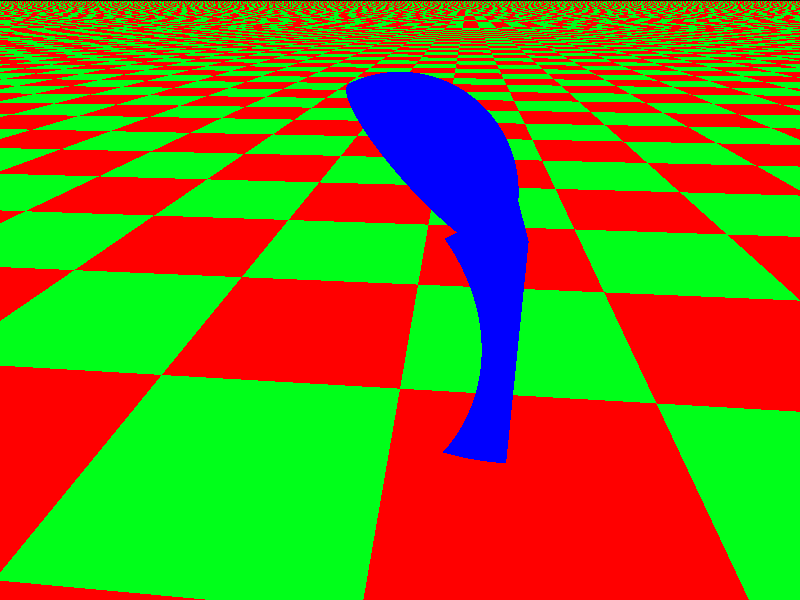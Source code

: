 //python lab2

//nathanStarkPartI

difference {    

 union {
   
   intersection {
    box{          
     <-2,-2,-2><2,2,2>
    }
    sphere{    
    <2,2,2>,4
    }
   }
   
   sphere{   
    <0,2,0>,2
   }
  }
    
 sphere{   
  <0,0,-2>,4
 }
 
 pigment {color rgb<0,0,1>}
 finish{         
  roughness 0
  reflection rgb<0,0,1>} 
}

light_source{
 <10,10,10>         
 color rgb<1,1,1>
}

plane{   
 <0,1,0>, -2
 pigment{          
  checker
  color rgb<0,1,0.1>
  color rgb<2,0,0>
  scale 5
 }

 finish{
  diffuse 2
  ambient 0.2
  roughness 0
  reflection rgb<0,1,0>
 } 
}

camera
{
 perspective     
 location <10,5,1>
 look_at <0,0,0>
}